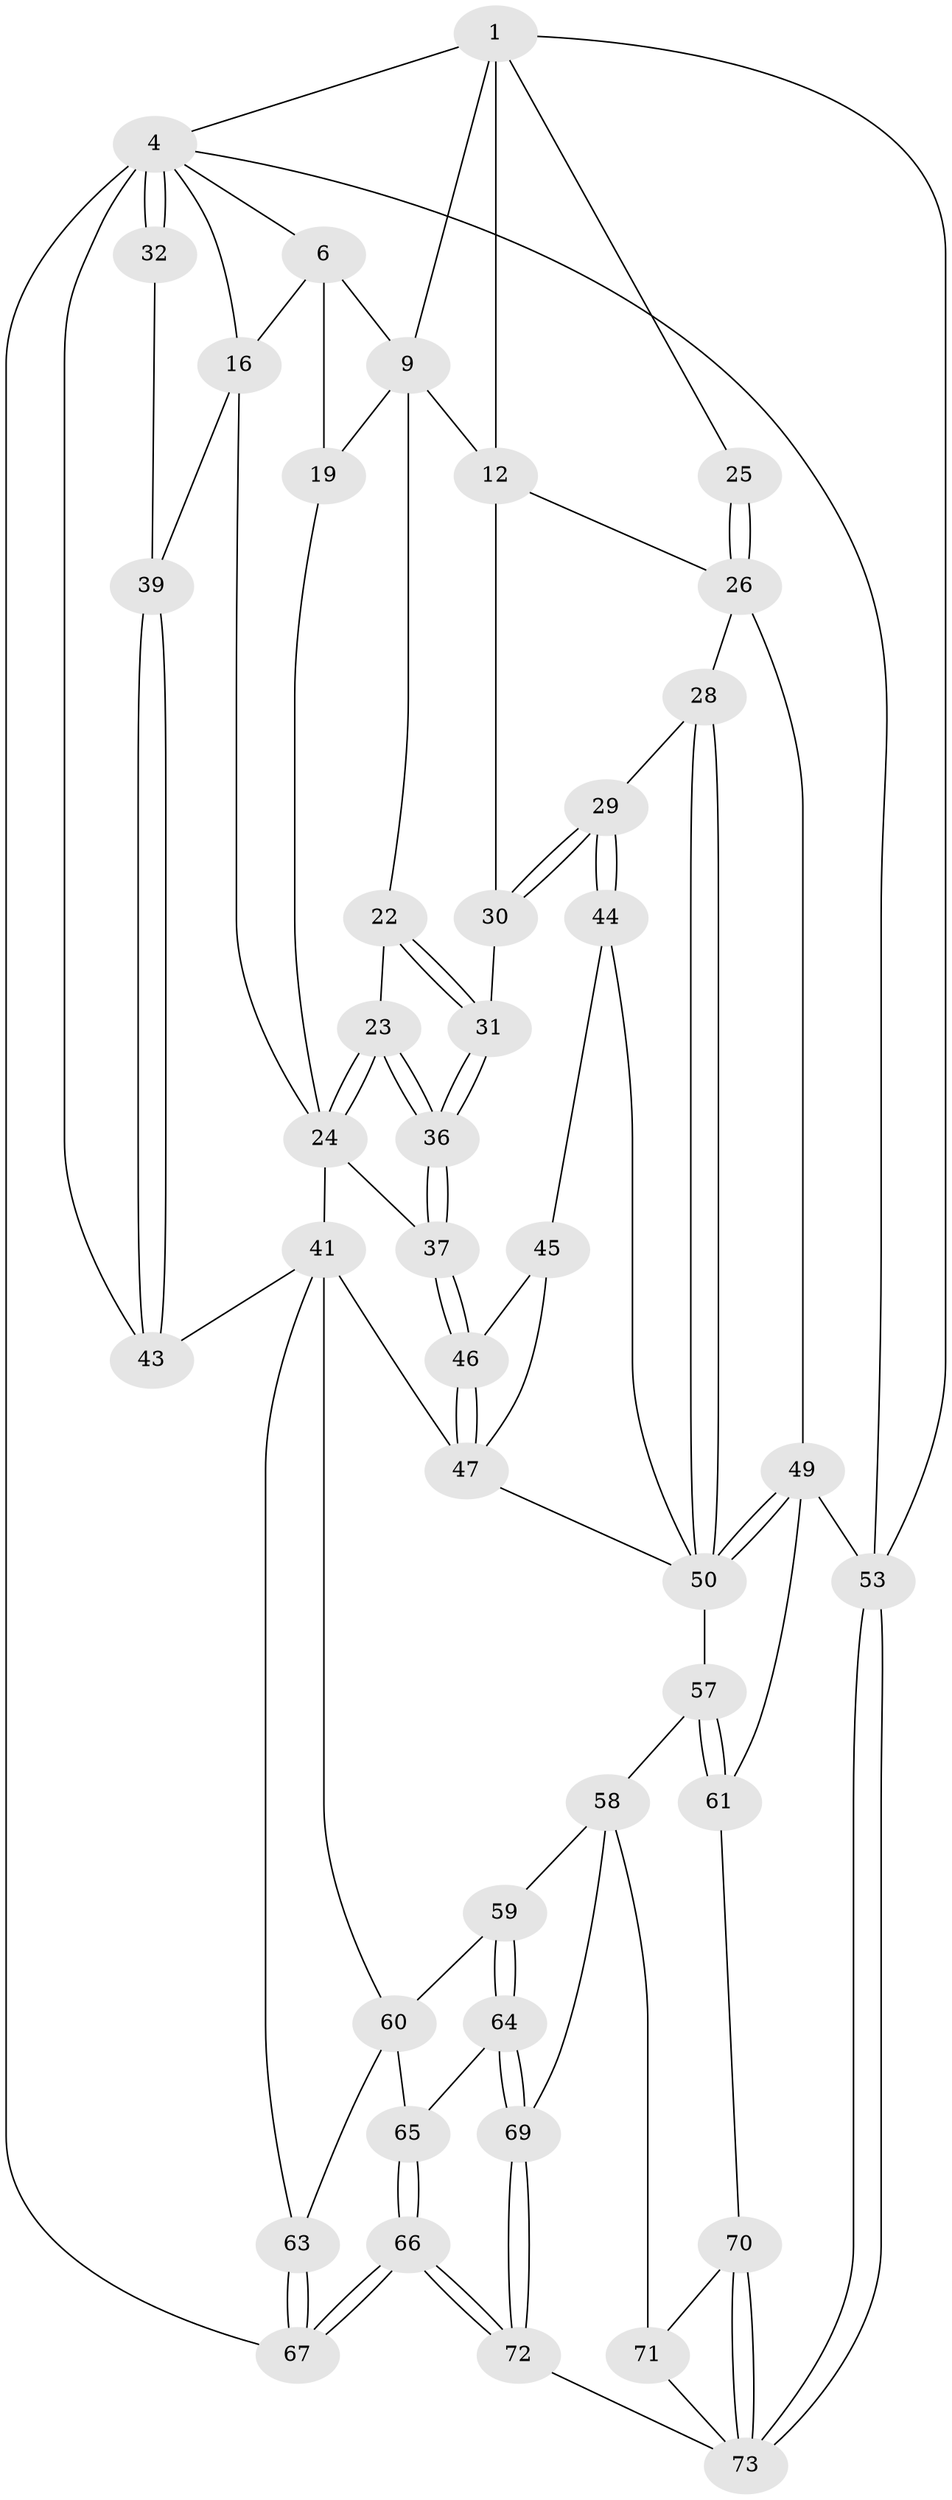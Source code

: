// original degree distribution, {3: 0.02702702702702703, 5: 0.4594594594594595, 6: 0.24324324324324326, 4: 0.2702702702702703}
// Generated by graph-tools (version 1.1) at 2025/21/03/04/25 18:21:20]
// undirected, 44 vertices, 101 edges
graph export_dot {
graph [start="1"]
  node [color=gray90,style=filled];
  1 [pos="+0.6630811671679092+0",super="+8+2"];
  4 [pos="+0+0",super="+52+5"];
  6 [pos="+0.27347813340362187+0",super="+14+7"];
  9 [pos="+0.6439302853911786+0.11002904777296954",super="+10+21"];
  12 [pos="+0.7912349663564477+0.15077405938505373",super="+13+20"];
  16 [pos="+0.2874553010975945+0.24659844609073153",super="+17"];
  19 [pos="+0.48552126900043524+0.1846094755569117"];
  22 [pos="+0.6270235974448575+0.2444348471690163"];
  23 [pos="+0.5711060623641389+0.28301503088721885"];
  24 [pos="+0.5288492867391746+0.25445950905239123",super="+33"];
  25 [pos="+1+0"];
  26 [pos="+0.9136117191829063+0.1475473487505743",super="+27"];
  28 [pos="+0.8284368488118199+0.34887595492536017"];
  29 [pos="+0.8280281706955838+0.348880574441913"];
  30 [pos="+0.7924132480051672+0.31656615785940345"];
  31 [pos="+0.7580137847493849+0.32414314293582636"];
  32 [pos="+0+0"];
  36 [pos="+0.6101798966413561+0.3891988161169644"];
  37 [pos="+0.5996444727278963+0.41121819154494765"];
  39 [pos="+0+0.23890523115129184"];
  41 [pos="+0.2445661824950845+0.5206402724812277",super="+48+42"];
  43 [pos="+0.014039833089784353+0.6302853172453039"];
  44 [pos="+0.8119054120334259+0.4287030733826639"];
  45 [pos="+0.6684789849408531+0.48662152543177795"];
  46 [pos="+0.5999273075377506+0.418566331494195"];
  47 [pos="+0.4911330251458598+0.56658264442608",super="+55"];
  49 [pos="+1+0.5438588173712866",super="+54"];
  50 [pos="+1+0.5330200147741389",super="+51"];
  53 [pos="+1+1"];
  57 [pos="+0.7624941503094347+0.7190041818197785"];
  58 [pos="+0.7339461125894967+0.7573112439465329",super="+68"];
  59 [pos="+0.606031445649736+0.7738834546202366"];
  60 [pos="+0.5470346648463147+0.7291131107114905",super="+62"];
  61 [pos="+1+0.7854755542349826"];
  63 [pos="+0.28436839284753124+0.7972869300781844"];
  64 [pos="+0.5729294110025389+0.8333255692317494"];
  65 [pos="+0.46147455870849713+0.8716113661558688"];
  66 [pos="+0.3667835133371508+1"];
  67 [pos="+0.3469915237579242+1"];
  69 [pos="+0.5614995705354686+1"];
  70 [pos="+0.9262552327275805+0.9114475690909791"];
  71 [pos="+0.7889589597125056+0.8896533135032614"];
  72 [pos="+0.5280358438990334+1"];
  73 [pos="+1+1",super="+74"];
  1 -- 12 [weight=2];
  1 -- 9;
  1 -- 4;
  1 -- 53;
  1 -- 25;
  4 -- 32 [weight=2];
  4 -- 32;
  4 -- 67;
  4 -- 43;
  4 -- 53;
  4 -- 16;
  4 -- 6;
  6 -- 16;
  6 -- 19;
  6 -- 9;
  9 -- 19;
  9 -- 22;
  9 -- 12;
  12 -- 26;
  12 -- 30;
  16 -- 39;
  16 -- 24;
  19 -- 24;
  22 -- 23;
  22 -- 31;
  22 -- 31;
  23 -- 24;
  23 -- 24;
  23 -- 36;
  23 -- 36;
  24 -- 37;
  24 -- 41;
  25 -- 26 [weight=2];
  25 -- 26;
  26 -- 28;
  26 -- 49;
  28 -- 29;
  28 -- 50;
  28 -- 50;
  29 -- 30;
  29 -- 30;
  29 -- 44;
  29 -- 44;
  30 -- 31;
  31 -- 36;
  31 -- 36;
  32 -- 39;
  36 -- 37;
  36 -- 37;
  37 -- 46;
  37 -- 46;
  39 -- 43;
  39 -- 43;
  41 -- 60;
  41 -- 47;
  41 -- 43;
  41 -- 63;
  44 -- 45;
  44 -- 50;
  45 -- 46;
  45 -- 47;
  46 -- 47;
  46 -- 47;
  47 -- 50;
  49 -- 50;
  49 -- 50;
  49 -- 61;
  49 -- 53;
  50 -- 57;
  53 -- 73;
  53 -- 73;
  57 -- 58;
  57 -- 61;
  57 -- 61;
  58 -- 59;
  58 -- 69;
  58 -- 71;
  59 -- 60;
  59 -- 64;
  59 -- 64;
  60 -- 65;
  60 -- 63;
  61 -- 70;
  63 -- 67;
  63 -- 67;
  64 -- 65;
  64 -- 69;
  64 -- 69;
  65 -- 66;
  65 -- 66;
  66 -- 67;
  66 -- 67;
  66 -- 72;
  66 -- 72;
  69 -- 72;
  69 -- 72;
  70 -- 71;
  70 -- 73;
  70 -- 73;
  71 -- 73;
  72 -- 73;
}

